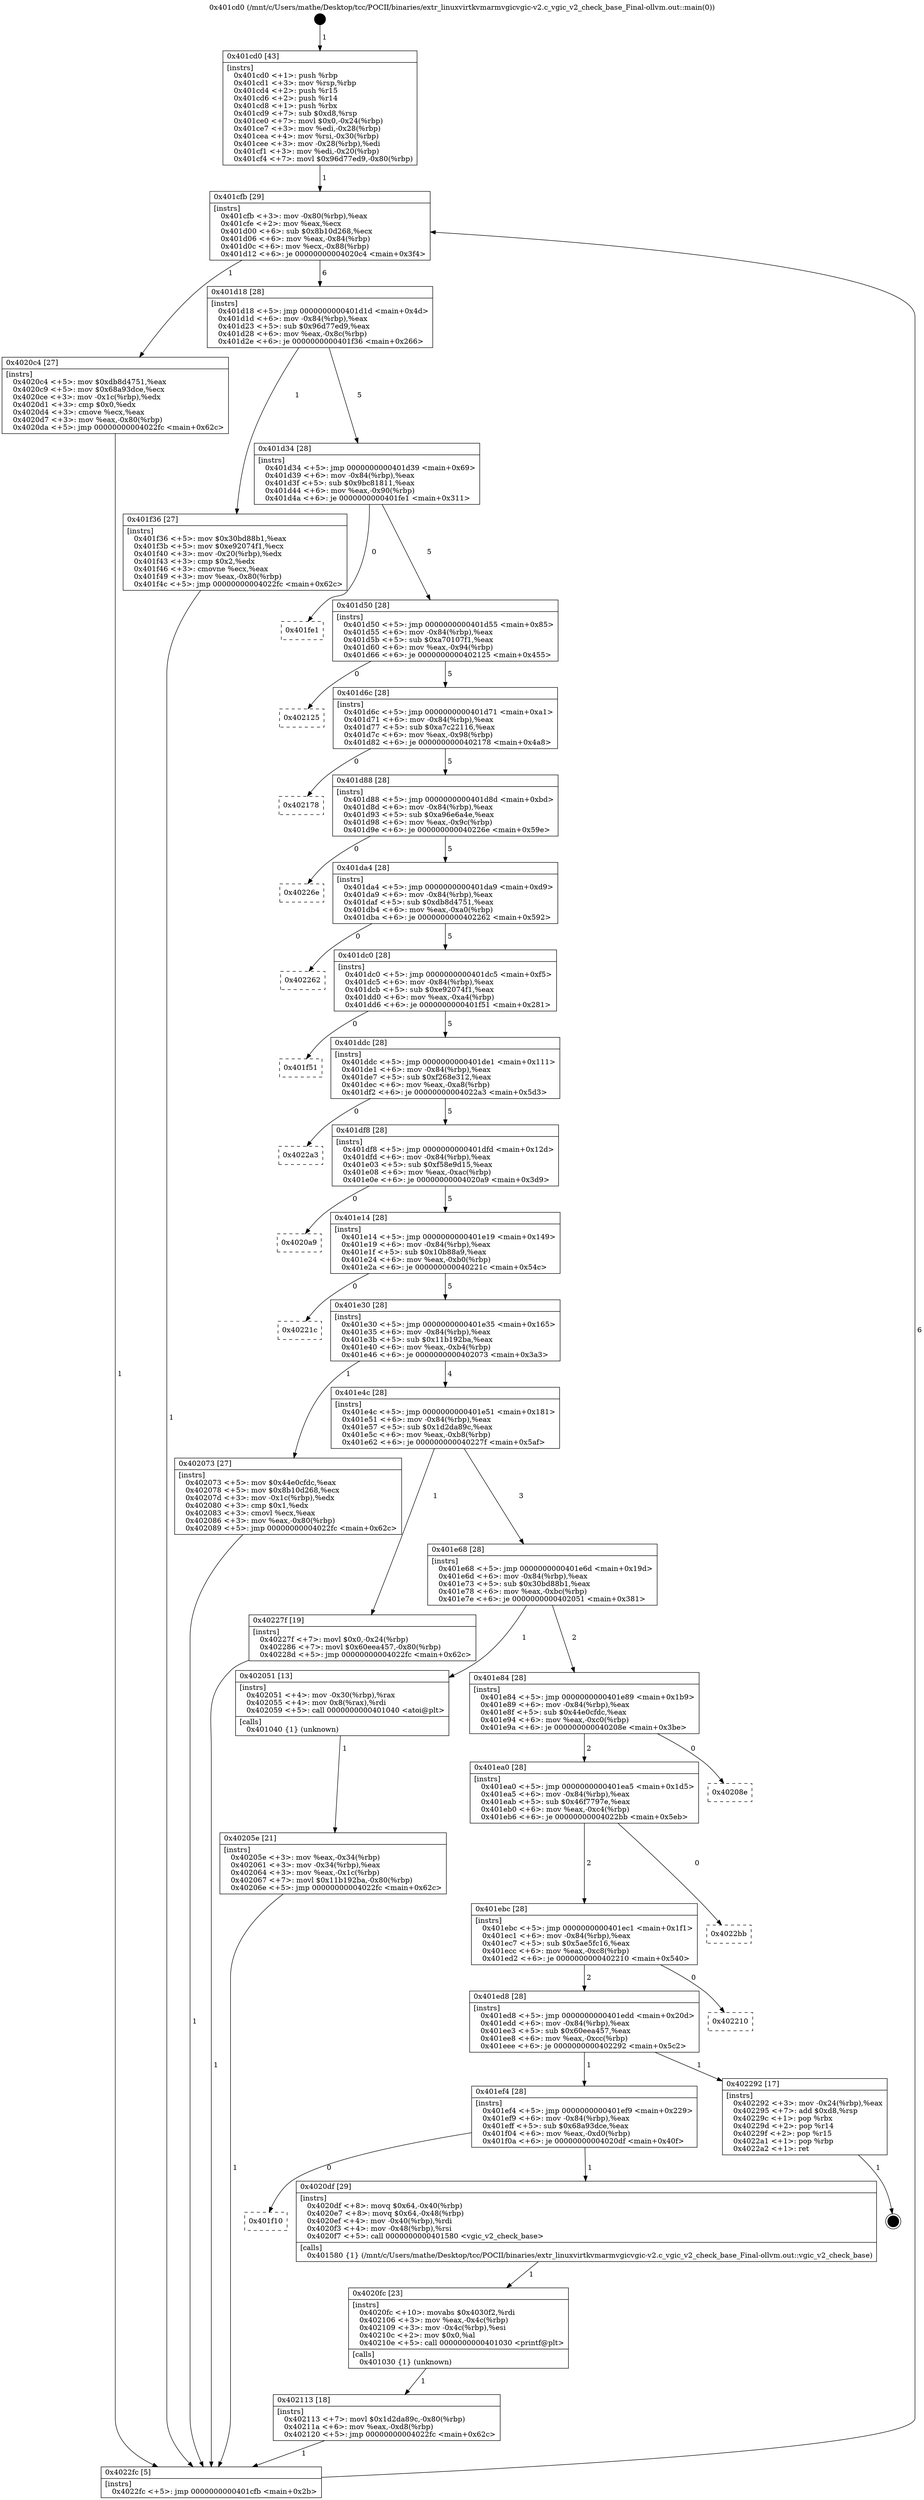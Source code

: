 digraph "0x401cd0" {
  label = "0x401cd0 (/mnt/c/Users/mathe/Desktop/tcc/POCII/binaries/extr_linuxvirtkvmarmvgicvgic-v2.c_vgic_v2_check_base_Final-ollvm.out::main(0))"
  labelloc = "t"
  node[shape=record]

  Entry [label="",width=0.3,height=0.3,shape=circle,fillcolor=black,style=filled]
  "0x401cfb" [label="{
     0x401cfb [29]\l
     | [instrs]\l
     &nbsp;&nbsp;0x401cfb \<+3\>: mov -0x80(%rbp),%eax\l
     &nbsp;&nbsp;0x401cfe \<+2\>: mov %eax,%ecx\l
     &nbsp;&nbsp;0x401d00 \<+6\>: sub $0x8b10d268,%ecx\l
     &nbsp;&nbsp;0x401d06 \<+6\>: mov %eax,-0x84(%rbp)\l
     &nbsp;&nbsp;0x401d0c \<+6\>: mov %ecx,-0x88(%rbp)\l
     &nbsp;&nbsp;0x401d12 \<+6\>: je 00000000004020c4 \<main+0x3f4\>\l
  }"]
  "0x4020c4" [label="{
     0x4020c4 [27]\l
     | [instrs]\l
     &nbsp;&nbsp;0x4020c4 \<+5\>: mov $0xdb8d4751,%eax\l
     &nbsp;&nbsp;0x4020c9 \<+5\>: mov $0x68a93dce,%ecx\l
     &nbsp;&nbsp;0x4020ce \<+3\>: mov -0x1c(%rbp),%edx\l
     &nbsp;&nbsp;0x4020d1 \<+3\>: cmp $0x0,%edx\l
     &nbsp;&nbsp;0x4020d4 \<+3\>: cmove %ecx,%eax\l
     &nbsp;&nbsp;0x4020d7 \<+3\>: mov %eax,-0x80(%rbp)\l
     &nbsp;&nbsp;0x4020da \<+5\>: jmp 00000000004022fc \<main+0x62c\>\l
  }"]
  "0x401d18" [label="{
     0x401d18 [28]\l
     | [instrs]\l
     &nbsp;&nbsp;0x401d18 \<+5\>: jmp 0000000000401d1d \<main+0x4d\>\l
     &nbsp;&nbsp;0x401d1d \<+6\>: mov -0x84(%rbp),%eax\l
     &nbsp;&nbsp;0x401d23 \<+5\>: sub $0x96d77ed9,%eax\l
     &nbsp;&nbsp;0x401d28 \<+6\>: mov %eax,-0x8c(%rbp)\l
     &nbsp;&nbsp;0x401d2e \<+6\>: je 0000000000401f36 \<main+0x266\>\l
  }"]
  Exit [label="",width=0.3,height=0.3,shape=circle,fillcolor=black,style=filled,peripheries=2]
  "0x401f36" [label="{
     0x401f36 [27]\l
     | [instrs]\l
     &nbsp;&nbsp;0x401f36 \<+5\>: mov $0x30bd88b1,%eax\l
     &nbsp;&nbsp;0x401f3b \<+5\>: mov $0xe92074f1,%ecx\l
     &nbsp;&nbsp;0x401f40 \<+3\>: mov -0x20(%rbp),%edx\l
     &nbsp;&nbsp;0x401f43 \<+3\>: cmp $0x2,%edx\l
     &nbsp;&nbsp;0x401f46 \<+3\>: cmovne %ecx,%eax\l
     &nbsp;&nbsp;0x401f49 \<+3\>: mov %eax,-0x80(%rbp)\l
     &nbsp;&nbsp;0x401f4c \<+5\>: jmp 00000000004022fc \<main+0x62c\>\l
  }"]
  "0x401d34" [label="{
     0x401d34 [28]\l
     | [instrs]\l
     &nbsp;&nbsp;0x401d34 \<+5\>: jmp 0000000000401d39 \<main+0x69\>\l
     &nbsp;&nbsp;0x401d39 \<+6\>: mov -0x84(%rbp),%eax\l
     &nbsp;&nbsp;0x401d3f \<+5\>: sub $0x9bc81811,%eax\l
     &nbsp;&nbsp;0x401d44 \<+6\>: mov %eax,-0x90(%rbp)\l
     &nbsp;&nbsp;0x401d4a \<+6\>: je 0000000000401fe1 \<main+0x311\>\l
  }"]
  "0x4022fc" [label="{
     0x4022fc [5]\l
     | [instrs]\l
     &nbsp;&nbsp;0x4022fc \<+5\>: jmp 0000000000401cfb \<main+0x2b\>\l
  }"]
  "0x401cd0" [label="{
     0x401cd0 [43]\l
     | [instrs]\l
     &nbsp;&nbsp;0x401cd0 \<+1\>: push %rbp\l
     &nbsp;&nbsp;0x401cd1 \<+3\>: mov %rsp,%rbp\l
     &nbsp;&nbsp;0x401cd4 \<+2\>: push %r15\l
     &nbsp;&nbsp;0x401cd6 \<+2\>: push %r14\l
     &nbsp;&nbsp;0x401cd8 \<+1\>: push %rbx\l
     &nbsp;&nbsp;0x401cd9 \<+7\>: sub $0xd8,%rsp\l
     &nbsp;&nbsp;0x401ce0 \<+7\>: movl $0x0,-0x24(%rbp)\l
     &nbsp;&nbsp;0x401ce7 \<+3\>: mov %edi,-0x28(%rbp)\l
     &nbsp;&nbsp;0x401cea \<+4\>: mov %rsi,-0x30(%rbp)\l
     &nbsp;&nbsp;0x401cee \<+3\>: mov -0x28(%rbp),%edi\l
     &nbsp;&nbsp;0x401cf1 \<+3\>: mov %edi,-0x20(%rbp)\l
     &nbsp;&nbsp;0x401cf4 \<+7\>: movl $0x96d77ed9,-0x80(%rbp)\l
  }"]
  "0x402113" [label="{
     0x402113 [18]\l
     | [instrs]\l
     &nbsp;&nbsp;0x402113 \<+7\>: movl $0x1d2da89c,-0x80(%rbp)\l
     &nbsp;&nbsp;0x40211a \<+6\>: mov %eax,-0xd8(%rbp)\l
     &nbsp;&nbsp;0x402120 \<+5\>: jmp 00000000004022fc \<main+0x62c\>\l
  }"]
  "0x401fe1" [label="{
     0x401fe1\l
  }", style=dashed]
  "0x401d50" [label="{
     0x401d50 [28]\l
     | [instrs]\l
     &nbsp;&nbsp;0x401d50 \<+5\>: jmp 0000000000401d55 \<main+0x85\>\l
     &nbsp;&nbsp;0x401d55 \<+6\>: mov -0x84(%rbp),%eax\l
     &nbsp;&nbsp;0x401d5b \<+5\>: sub $0xa70107f1,%eax\l
     &nbsp;&nbsp;0x401d60 \<+6\>: mov %eax,-0x94(%rbp)\l
     &nbsp;&nbsp;0x401d66 \<+6\>: je 0000000000402125 \<main+0x455\>\l
  }"]
  "0x4020fc" [label="{
     0x4020fc [23]\l
     | [instrs]\l
     &nbsp;&nbsp;0x4020fc \<+10\>: movabs $0x4030f2,%rdi\l
     &nbsp;&nbsp;0x402106 \<+3\>: mov %eax,-0x4c(%rbp)\l
     &nbsp;&nbsp;0x402109 \<+3\>: mov -0x4c(%rbp),%esi\l
     &nbsp;&nbsp;0x40210c \<+2\>: mov $0x0,%al\l
     &nbsp;&nbsp;0x40210e \<+5\>: call 0000000000401030 \<printf@plt\>\l
     | [calls]\l
     &nbsp;&nbsp;0x401030 \{1\} (unknown)\l
  }"]
  "0x402125" [label="{
     0x402125\l
  }", style=dashed]
  "0x401d6c" [label="{
     0x401d6c [28]\l
     | [instrs]\l
     &nbsp;&nbsp;0x401d6c \<+5\>: jmp 0000000000401d71 \<main+0xa1\>\l
     &nbsp;&nbsp;0x401d71 \<+6\>: mov -0x84(%rbp),%eax\l
     &nbsp;&nbsp;0x401d77 \<+5\>: sub $0xa7c22116,%eax\l
     &nbsp;&nbsp;0x401d7c \<+6\>: mov %eax,-0x98(%rbp)\l
     &nbsp;&nbsp;0x401d82 \<+6\>: je 0000000000402178 \<main+0x4a8\>\l
  }"]
  "0x401f10" [label="{
     0x401f10\l
  }", style=dashed]
  "0x402178" [label="{
     0x402178\l
  }", style=dashed]
  "0x401d88" [label="{
     0x401d88 [28]\l
     | [instrs]\l
     &nbsp;&nbsp;0x401d88 \<+5\>: jmp 0000000000401d8d \<main+0xbd\>\l
     &nbsp;&nbsp;0x401d8d \<+6\>: mov -0x84(%rbp),%eax\l
     &nbsp;&nbsp;0x401d93 \<+5\>: sub $0xa96e6a4e,%eax\l
     &nbsp;&nbsp;0x401d98 \<+6\>: mov %eax,-0x9c(%rbp)\l
     &nbsp;&nbsp;0x401d9e \<+6\>: je 000000000040226e \<main+0x59e\>\l
  }"]
  "0x4020df" [label="{
     0x4020df [29]\l
     | [instrs]\l
     &nbsp;&nbsp;0x4020df \<+8\>: movq $0x64,-0x40(%rbp)\l
     &nbsp;&nbsp;0x4020e7 \<+8\>: movq $0x64,-0x48(%rbp)\l
     &nbsp;&nbsp;0x4020ef \<+4\>: mov -0x40(%rbp),%rdi\l
     &nbsp;&nbsp;0x4020f3 \<+4\>: mov -0x48(%rbp),%rsi\l
     &nbsp;&nbsp;0x4020f7 \<+5\>: call 0000000000401580 \<vgic_v2_check_base\>\l
     | [calls]\l
     &nbsp;&nbsp;0x401580 \{1\} (/mnt/c/Users/mathe/Desktop/tcc/POCII/binaries/extr_linuxvirtkvmarmvgicvgic-v2.c_vgic_v2_check_base_Final-ollvm.out::vgic_v2_check_base)\l
  }"]
  "0x40226e" [label="{
     0x40226e\l
  }", style=dashed]
  "0x401da4" [label="{
     0x401da4 [28]\l
     | [instrs]\l
     &nbsp;&nbsp;0x401da4 \<+5\>: jmp 0000000000401da9 \<main+0xd9\>\l
     &nbsp;&nbsp;0x401da9 \<+6\>: mov -0x84(%rbp),%eax\l
     &nbsp;&nbsp;0x401daf \<+5\>: sub $0xdb8d4751,%eax\l
     &nbsp;&nbsp;0x401db4 \<+6\>: mov %eax,-0xa0(%rbp)\l
     &nbsp;&nbsp;0x401dba \<+6\>: je 0000000000402262 \<main+0x592\>\l
  }"]
  "0x401ef4" [label="{
     0x401ef4 [28]\l
     | [instrs]\l
     &nbsp;&nbsp;0x401ef4 \<+5\>: jmp 0000000000401ef9 \<main+0x229\>\l
     &nbsp;&nbsp;0x401ef9 \<+6\>: mov -0x84(%rbp),%eax\l
     &nbsp;&nbsp;0x401eff \<+5\>: sub $0x68a93dce,%eax\l
     &nbsp;&nbsp;0x401f04 \<+6\>: mov %eax,-0xd0(%rbp)\l
     &nbsp;&nbsp;0x401f0a \<+6\>: je 00000000004020df \<main+0x40f\>\l
  }"]
  "0x402262" [label="{
     0x402262\l
  }", style=dashed]
  "0x401dc0" [label="{
     0x401dc0 [28]\l
     | [instrs]\l
     &nbsp;&nbsp;0x401dc0 \<+5\>: jmp 0000000000401dc5 \<main+0xf5\>\l
     &nbsp;&nbsp;0x401dc5 \<+6\>: mov -0x84(%rbp),%eax\l
     &nbsp;&nbsp;0x401dcb \<+5\>: sub $0xe92074f1,%eax\l
     &nbsp;&nbsp;0x401dd0 \<+6\>: mov %eax,-0xa4(%rbp)\l
     &nbsp;&nbsp;0x401dd6 \<+6\>: je 0000000000401f51 \<main+0x281\>\l
  }"]
  "0x402292" [label="{
     0x402292 [17]\l
     | [instrs]\l
     &nbsp;&nbsp;0x402292 \<+3\>: mov -0x24(%rbp),%eax\l
     &nbsp;&nbsp;0x402295 \<+7\>: add $0xd8,%rsp\l
     &nbsp;&nbsp;0x40229c \<+1\>: pop %rbx\l
     &nbsp;&nbsp;0x40229d \<+2\>: pop %r14\l
     &nbsp;&nbsp;0x40229f \<+2\>: pop %r15\l
     &nbsp;&nbsp;0x4022a1 \<+1\>: pop %rbp\l
     &nbsp;&nbsp;0x4022a2 \<+1\>: ret\l
  }"]
  "0x401f51" [label="{
     0x401f51\l
  }", style=dashed]
  "0x401ddc" [label="{
     0x401ddc [28]\l
     | [instrs]\l
     &nbsp;&nbsp;0x401ddc \<+5\>: jmp 0000000000401de1 \<main+0x111\>\l
     &nbsp;&nbsp;0x401de1 \<+6\>: mov -0x84(%rbp),%eax\l
     &nbsp;&nbsp;0x401de7 \<+5\>: sub $0xf268e312,%eax\l
     &nbsp;&nbsp;0x401dec \<+6\>: mov %eax,-0xa8(%rbp)\l
     &nbsp;&nbsp;0x401df2 \<+6\>: je 00000000004022a3 \<main+0x5d3\>\l
  }"]
  "0x401ed8" [label="{
     0x401ed8 [28]\l
     | [instrs]\l
     &nbsp;&nbsp;0x401ed8 \<+5\>: jmp 0000000000401edd \<main+0x20d\>\l
     &nbsp;&nbsp;0x401edd \<+6\>: mov -0x84(%rbp),%eax\l
     &nbsp;&nbsp;0x401ee3 \<+5\>: sub $0x60eea457,%eax\l
     &nbsp;&nbsp;0x401ee8 \<+6\>: mov %eax,-0xcc(%rbp)\l
     &nbsp;&nbsp;0x401eee \<+6\>: je 0000000000402292 \<main+0x5c2\>\l
  }"]
  "0x4022a3" [label="{
     0x4022a3\l
  }", style=dashed]
  "0x401df8" [label="{
     0x401df8 [28]\l
     | [instrs]\l
     &nbsp;&nbsp;0x401df8 \<+5\>: jmp 0000000000401dfd \<main+0x12d\>\l
     &nbsp;&nbsp;0x401dfd \<+6\>: mov -0x84(%rbp),%eax\l
     &nbsp;&nbsp;0x401e03 \<+5\>: sub $0xf58e9d15,%eax\l
     &nbsp;&nbsp;0x401e08 \<+6\>: mov %eax,-0xac(%rbp)\l
     &nbsp;&nbsp;0x401e0e \<+6\>: je 00000000004020a9 \<main+0x3d9\>\l
  }"]
  "0x402210" [label="{
     0x402210\l
  }", style=dashed]
  "0x4020a9" [label="{
     0x4020a9\l
  }", style=dashed]
  "0x401e14" [label="{
     0x401e14 [28]\l
     | [instrs]\l
     &nbsp;&nbsp;0x401e14 \<+5\>: jmp 0000000000401e19 \<main+0x149\>\l
     &nbsp;&nbsp;0x401e19 \<+6\>: mov -0x84(%rbp),%eax\l
     &nbsp;&nbsp;0x401e1f \<+5\>: sub $0x10b88a9,%eax\l
     &nbsp;&nbsp;0x401e24 \<+6\>: mov %eax,-0xb0(%rbp)\l
     &nbsp;&nbsp;0x401e2a \<+6\>: je 000000000040221c \<main+0x54c\>\l
  }"]
  "0x401ebc" [label="{
     0x401ebc [28]\l
     | [instrs]\l
     &nbsp;&nbsp;0x401ebc \<+5\>: jmp 0000000000401ec1 \<main+0x1f1\>\l
     &nbsp;&nbsp;0x401ec1 \<+6\>: mov -0x84(%rbp),%eax\l
     &nbsp;&nbsp;0x401ec7 \<+5\>: sub $0x5ae5fc16,%eax\l
     &nbsp;&nbsp;0x401ecc \<+6\>: mov %eax,-0xc8(%rbp)\l
     &nbsp;&nbsp;0x401ed2 \<+6\>: je 0000000000402210 \<main+0x540\>\l
  }"]
  "0x40221c" [label="{
     0x40221c\l
  }", style=dashed]
  "0x401e30" [label="{
     0x401e30 [28]\l
     | [instrs]\l
     &nbsp;&nbsp;0x401e30 \<+5\>: jmp 0000000000401e35 \<main+0x165\>\l
     &nbsp;&nbsp;0x401e35 \<+6\>: mov -0x84(%rbp),%eax\l
     &nbsp;&nbsp;0x401e3b \<+5\>: sub $0x11b192ba,%eax\l
     &nbsp;&nbsp;0x401e40 \<+6\>: mov %eax,-0xb4(%rbp)\l
     &nbsp;&nbsp;0x401e46 \<+6\>: je 0000000000402073 \<main+0x3a3\>\l
  }"]
  "0x4022bb" [label="{
     0x4022bb\l
  }", style=dashed]
  "0x402073" [label="{
     0x402073 [27]\l
     | [instrs]\l
     &nbsp;&nbsp;0x402073 \<+5\>: mov $0x44e0cfdc,%eax\l
     &nbsp;&nbsp;0x402078 \<+5\>: mov $0x8b10d268,%ecx\l
     &nbsp;&nbsp;0x40207d \<+3\>: mov -0x1c(%rbp),%edx\l
     &nbsp;&nbsp;0x402080 \<+3\>: cmp $0x1,%edx\l
     &nbsp;&nbsp;0x402083 \<+3\>: cmovl %ecx,%eax\l
     &nbsp;&nbsp;0x402086 \<+3\>: mov %eax,-0x80(%rbp)\l
     &nbsp;&nbsp;0x402089 \<+5\>: jmp 00000000004022fc \<main+0x62c\>\l
  }"]
  "0x401e4c" [label="{
     0x401e4c [28]\l
     | [instrs]\l
     &nbsp;&nbsp;0x401e4c \<+5\>: jmp 0000000000401e51 \<main+0x181\>\l
     &nbsp;&nbsp;0x401e51 \<+6\>: mov -0x84(%rbp),%eax\l
     &nbsp;&nbsp;0x401e57 \<+5\>: sub $0x1d2da89c,%eax\l
     &nbsp;&nbsp;0x401e5c \<+6\>: mov %eax,-0xb8(%rbp)\l
     &nbsp;&nbsp;0x401e62 \<+6\>: je 000000000040227f \<main+0x5af\>\l
  }"]
  "0x401ea0" [label="{
     0x401ea0 [28]\l
     | [instrs]\l
     &nbsp;&nbsp;0x401ea0 \<+5\>: jmp 0000000000401ea5 \<main+0x1d5\>\l
     &nbsp;&nbsp;0x401ea5 \<+6\>: mov -0x84(%rbp),%eax\l
     &nbsp;&nbsp;0x401eab \<+5\>: sub $0x46f7797e,%eax\l
     &nbsp;&nbsp;0x401eb0 \<+6\>: mov %eax,-0xc4(%rbp)\l
     &nbsp;&nbsp;0x401eb6 \<+6\>: je 00000000004022bb \<main+0x5eb\>\l
  }"]
  "0x40227f" [label="{
     0x40227f [19]\l
     | [instrs]\l
     &nbsp;&nbsp;0x40227f \<+7\>: movl $0x0,-0x24(%rbp)\l
     &nbsp;&nbsp;0x402286 \<+7\>: movl $0x60eea457,-0x80(%rbp)\l
     &nbsp;&nbsp;0x40228d \<+5\>: jmp 00000000004022fc \<main+0x62c\>\l
  }"]
  "0x401e68" [label="{
     0x401e68 [28]\l
     | [instrs]\l
     &nbsp;&nbsp;0x401e68 \<+5\>: jmp 0000000000401e6d \<main+0x19d\>\l
     &nbsp;&nbsp;0x401e6d \<+6\>: mov -0x84(%rbp),%eax\l
     &nbsp;&nbsp;0x401e73 \<+5\>: sub $0x30bd88b1,%eax\l
     &nbsp;&nbsp;0x401e78 \<+6\>: mov %eax,-0xbc(%rbp)\l
     &nbsp;&nbsp;0x401e7e \<+6\>: je 0000000000402051 \<main+0x381\>\l
  }"]
  "0x40208e" [label="{
     0x40208e\l
  }", style=dashed]
  "0x402051" [label="{
     0x402051 [13]\l
     | [instrs]\l
     &nbsp;&nbsp;0x402051 \<+4\>: mov -0x30(%rbp),%rax\l
     &nbsp;&nbsp;0x402055 \<+4\>: mov 0x8(%rax),%rdi\l
     &nbsp;&nbsp;0x402059 \<+5\>: call 0000000000401040 \<atoi@plt\>\l
     | [calls]\l
     &nbsp;&nbsp;0x401040 \{1\} (unknown)\l
  }"]
  "0x401e84" [label="{
     0x401e84 [28]\l
     | [instrs]\l
     &nbsp;&nbsp;0x401e84 \<+5\>: jmp 0000000000401e89 \<main+0x1b9\>\l
     &nbsp;&nbsp;0x401e89 \<+6\>: mov -0x84(%rbp),%eax\l
     &nbsp;&nbsp;0x401e8f \<+5\>: sub $0x44e0cfdc,%eax\l
     &nbsp;&nbsp;0x401e94 \<+6\>: mov %eax,-0xc0(%rbp)\l
     &nbsp;&nbsp;0x401e9a \<+6\>: je 000000000040208e \<main+0x3be\>\l
  }"]
  "0x40205e" [label="{
     0x40205e [21]\l
     | [instrs]\l
     &nbsp;&nbsp;0x40205e \<+3\>: mov %eax,-0x34(%rbp)\l
     &nbsp;&nbsp;0x402061 \<+3\>: mov -0x34(%rbp),%eax\l
     &nbsp;&nbsp;0x402064 \<+3\>: mov %eax,-0x1c(%rbp)\l
     &nbsp;&nbsp;0x402067 \<+7\>: movl $0x11b192ba,-0x80(%rbp)\l
     &nbsp;&nbsp;0x40206e \<+5\>: jmp 00000000004022fc \<main+0x62c\>\l
  }"]
  Entry -> "0x401cd0" [label=" 1"]
  "0x401cfb" -> "0x4020c4" [label=" 1"]
  "0x401cfb" -> "0x401d18" [label=" 6"]
  "0x402292" -> Exit [label=" 1"]
  "0x401d18" -> "0x401f36" [label=" 1"]
  "0x401d18" -> "0x401d34" [label=" 5"]
  "0x401f36" -> "0x4022fc" [label=" 1"]
  "0x401cd0" -> "0x401cfb" [label=" 1"]
  "0x4022fc" -> "0x401cfb" [label=" 6"]
  "0x40227f" -> "0x4022fc" [label=" 1"]
  "0x401d34" -> "0x401fe1" [label=" 0"]
  "0x401d34" -> "0x401d50" [label=" 5"]
  "0x402113" -> "0x4022fc" [label=" 1"]
  "0x401d50" -> "0x402125" [label=" 0"]
  "0x401d50" -> "0x401d6c" [label=" 5"]
  "0x4020fc" -> "0x402113" [label=" 1"]
  "0x401d6c" -> "0x402178" [label=" 0"]
  "0x401d6c" -> "0x401d88" [label=" 5"]
  "0x4020df" -> "0x4020fc" [label=" 1"]
  "0x401d88" -> "0x40226e" [label=" 0"]
  "0x401d88" -> "0x401da4" [label=" 5"]
  "0x401ef4" -> "0x401f10" [label=" 0"]
  "0x401da4" -> "0x402262" [label=" 0"]
  "0x401da4" -> "0x401dc0" [label=" 5"]
  "0x401ef4" -> "0x4020df" [label=" 1"]
  "0x401dc0" -> "0x401f51" [label=" 0"]
  "0x401dc0" -> "0x401ddc" [label=" 5"]
  "0x401ed8" -> "0x401ef4" [label=" 1"]
  "0x401ddc" -> "0x4022a3" [label=" 0"]
  "0x401ddc" -> "0x401df8" [label=" 5"]
  "0x401ed8" -> "0x402292" [label=" 1"]
  "0x401df8" -> "0x4020a9" [label=" 0"]
  "0x401df8" -> "0x401e14" [label=" 5"]
  "0x401ebc" -> "0x401ed8" [label=" 2"]
  "0x401e14" -> "0x40221c" [label=" 0"]
  "0x401e14" -> "0x401e30" [label=" 5"]
  "0x401ebc" -> "0x402210" [label=" 0"]
  "0x401e30" -> "0x402073" [label=" 1"]
  "0x401e30" -> "0x401e4c" [label=" 4"]
  "0x401ea0" -> "0x401ebc" [label=" 2"]
  "0x401e4c" -> "0x40227f" [label=" 1"]
  "0x401e4c" -> "0x401e68" [label=" 3"]
  "0x401ea0" -> "0x4022bb" [label=" 0"]
  "0x401e68" -> "0x402051" [label=" 1"]
  "0x401e68" -> "0x401e84" [label=" 2"]
  "0x402051" -> "0x40205e" [label=" 1"]
  "0x40205e" -> "0x4022fc" [label=" 1"]
  "0x402073" -> "0x4022fc" [label=" 1"]
  "0x4020c4" -> "0x4022fc" [label=" 1"]
  "0x401e84" -> "0x401ea0" [label=" 2"]
  "0x401e84" -> "0x40208e" [label=" 0"]
}
